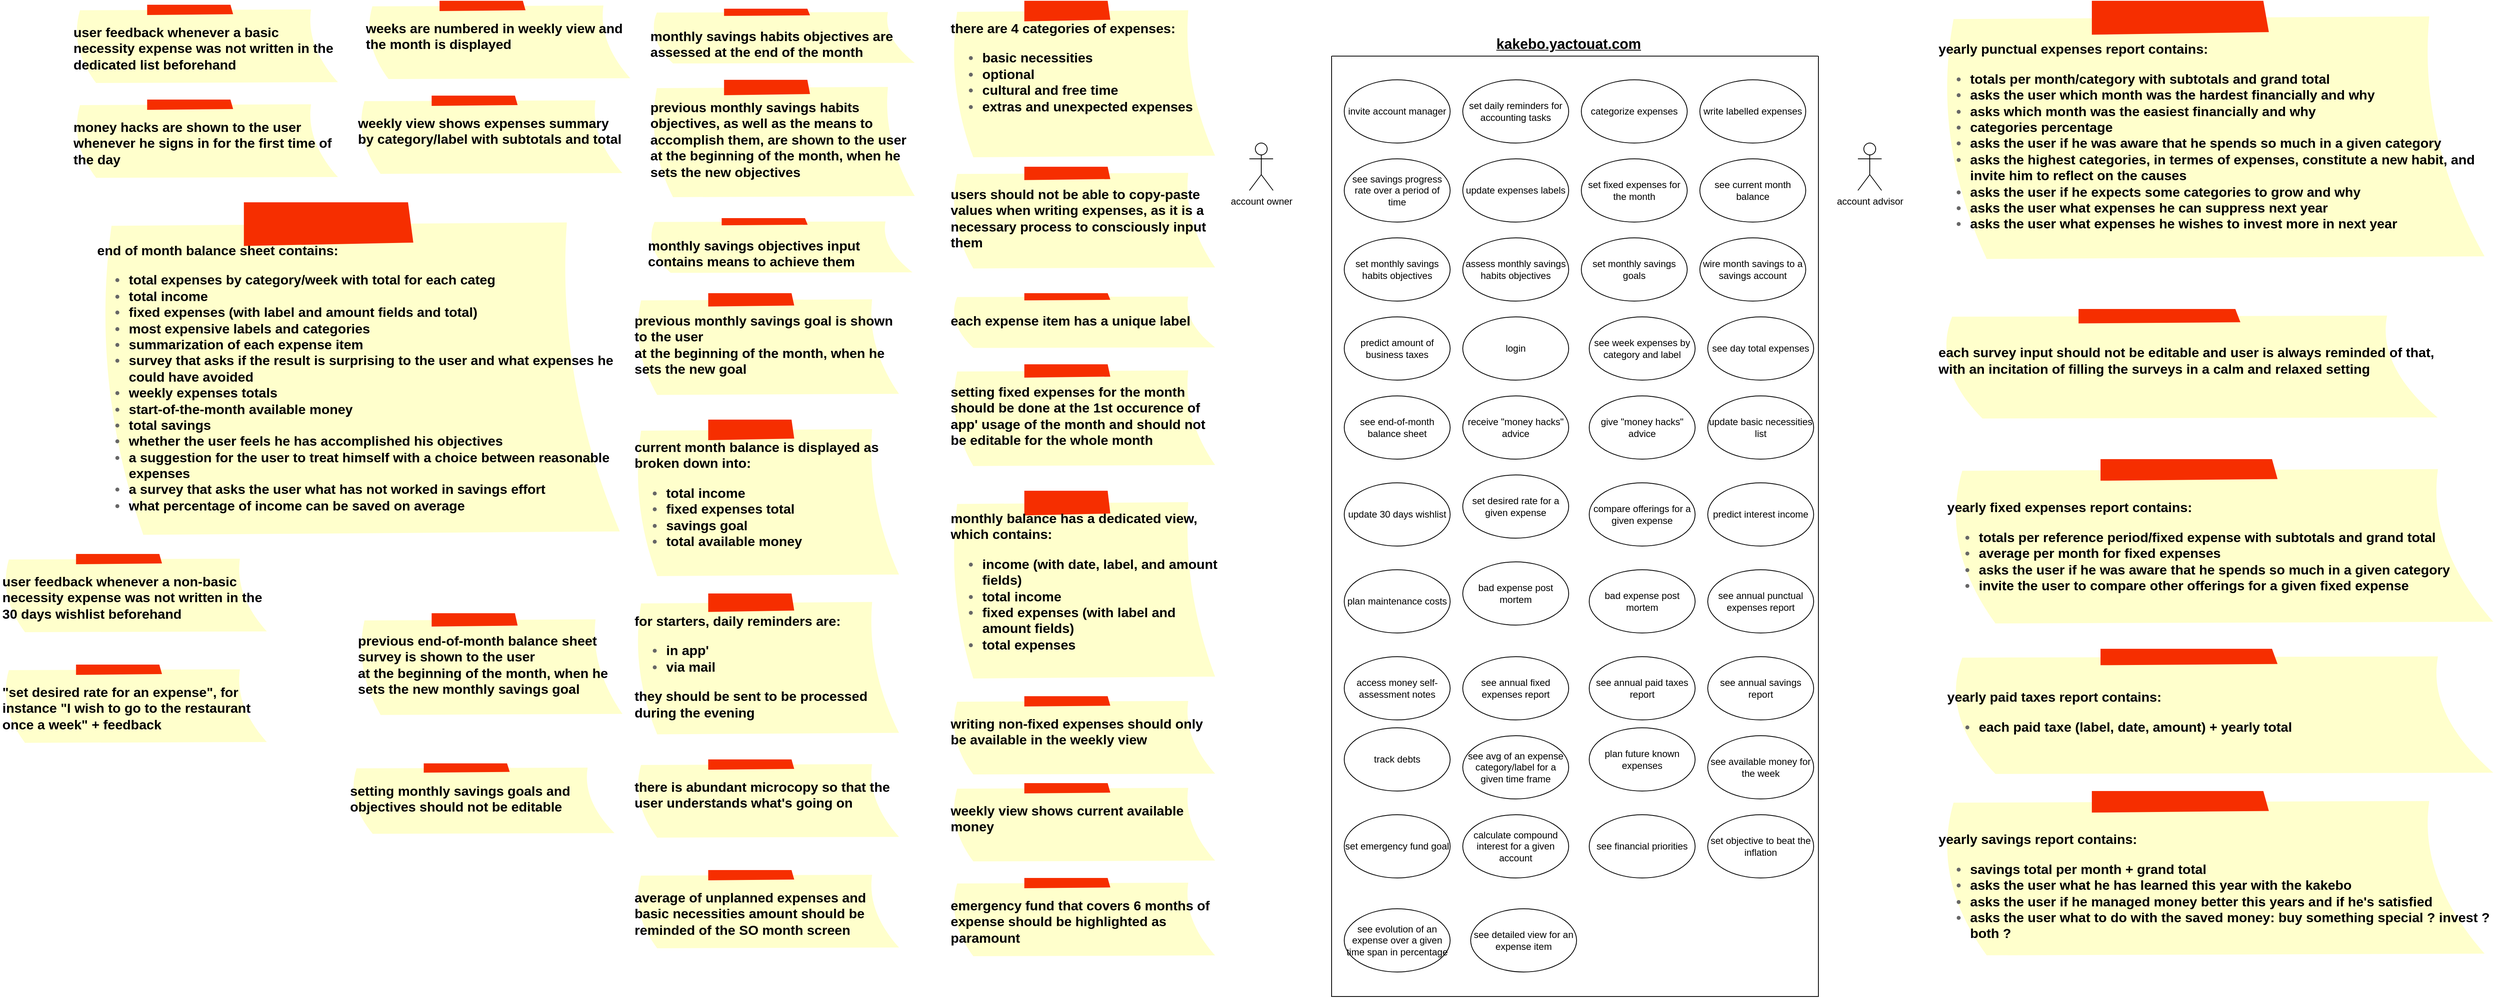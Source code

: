 <mxfile version="21.2.8" type="device">
  <diagram name="Page-1" id="NoCxAhey6gdjr6q5JVB9">
    <mxGraphModel dx="3163" dy="931" grid="1" gridSize="10" guides="1" tooltips="1" connect="1" arrows="1" fold="1" page="1" pageScale="1" pageWidth="827" pageHeight="1169" math="0" shadow="0">
      <root>
        <mxCell id="0" />
        <mxCell id="1" parent="0" />
        <mxCell id="viXMbbBj0Cj2xCmzuDsS-1" value="" style="swimlane;startSize=0;" parent="1" vertex="1">
          <mxGeometry x="114" y="90" width="616" height="1190" as="geometry" />
        </mxCell>
        <mxCell id="viXMbbBj0Cj2xCmzuDsS-11" value="invite account manager" style="ellipse;whiteSpace=wrap;html=1;" parent="viXMbbBj0Cj2xCmzuDsS-1" vertex="1">
          <mxGeometry x="16" y="30" width="134" height="80" as="geometry" />
        </mxCell>
        <mxCell id="viXMbbBj0Cj2xCmzuDsS-12" value="set daily reminders for accounting tasks" style="ellipse;whiteSpace=wrap;html=1;" parent="viXMbbBj0Cj2xCmzuDsS-1" vertex="1">
          <mxGeometry x="166" y="30" width="134" height="80" as="geometry" />
        </mxCell>
        <mxCell id="viXMbbBj0Cj2xCmzuDsS-13" value="categorize expenses" style="ellipse;whiteSpace=wrap;html=1;" parent="viXMbbBj0Cj2xCmzuDsS-1" vertex="1">
          <mxGeometry x="316" y="30" width="134" height="80" as="geometry" />
        </mxCell>
        <mxCell id="viXMbbBj0Cj2xCmzuDsS-15" value="write labelled expenses" style="ellipse;whiteSpace=wrap;html=1;" parent="viXMbbBj0Cj2xCmzuDsS-1" vertex="1">
          <mxGeometry x="466" y="30" width="134" height="80" as="geometry" />
        </mxCell>
        <mxCell id="viXMbbBj0Cj2xCmzuDsS-16" value="see savings progress rate over a period of time" style="ellipse;whiteSpace=wrap;html=1;" parent="viXMbbBj0Cj2xCmzuDsS-1" vertex="1">
          <mxGeometry x="16" y="130" width="134" height="80" as="geometry" />
        </mxCell>
        <mxCell id="viXMbbBj0Cj2xCmzuDsS-20" value="update expenses labels" style="ellipse;whiteSpace=wrap;html=1;" parent="viXMbbBj0Cj2xCmzuDsS-1" vertex="1">
          <mxGeometry x="166" y="130" width="134" height="80" as="geometry" />
        </mxCell>
        <mxCell id="viXMbbBj0Cj2xCmzuDsS-21" value="set fixed expenses for the month" style="ellipse;whiteSpace=wrap;html=1;" parent="viXMbbBj0Cj2xCmzuDsS-1" vertex="1">
          <mxGeometry x="316" y="130" width="134" height="80" as="geometry" />
        </mxCell>
        <mxCell id="viXMbbBj0Cj2xCmzuDsS-23" value="see current month balance" style="ellipse;whiteSpace=wrap;html=1;" parent="viXMbbBj0Cj2xCmzuDsS-1" vertex="1">
          <mxGeometry x="466" y="130" width="134" height="80" as="geometry" />
        </mxCell>
        <mxCell id="viXMbbBj0Cj2xCmzuDsS-25" value="set monthly savings habits objectives" style="ellipse;whiteSpace=wrap;html=1;" parent="viXMbbBj0Cj2xCmzuDsS-1" vertex="1">
          <mxGeometry x="16" y="230" width="134" height="80" as="geometry" />
        </mxCell>
        <mxCell id="viXMbbBj0Cj2xCmzuDsS-26" value="assess monthly savings &lt;br&gt;habits objectives" style="ellipse;whiteSpace=wrap;html=1;" parent="viXMbbBj0Cj2xCmzuDsS-1" vertex="1">
          <mxGeometry x="166" y="230" width="134" height="80" as="geometry" />
        </mxCell>
        <mxCell id="viXMbbBj0Cj2xCmzuDsS-30" value="set monthly savings goals" style="ellipse;whiteSpace=wrap;html=1;" parent="viXMbbBj0Cj2xCmzuDsS-1" vertex="1">
          <mxGeometry x="316" y="230" width="134" height="80" as="geometry" />
        </mxCell>
        <mxCell id="viXMbbBj0Cj2xCmzuDsS-33" value="wire month savings to a savings account" style="ellipse;whiteSpace=wrap;html=1;" parent="viXMbbBj0Cj2xCmzuDsS-1" vertex="1">
          <mxGeometry x="466" y="230" width="134" height="80" as="geometry" />
        </mxCell>
        <mxCell id="viXMbbBj0Cj2xCmzuDsS-34" value="predict amount of business taxes" style="ellipse;whiteSpace=wrap;html=1;" parent="viXMbbBj0Cj2xCmzuDsS-1" vertex="1">
          <mxGeometry x="16" y="330" width="134" height="80" as="geometry" />
        </mxCell>
        <mxCell id="viXMbbBj0Cj2xCmzuDsS-36" value="login" style="ellipse;whiteSpace=wrap;html=1;" parent="viXMbbBj0Cj2xCmzuDsS-1" vertex="1">
          <mxGeometry x="166" y="330" width="134" height="80" as="geometry" />
        </mxCell>
        <mxCell id="viXMbbBj0Cj2xCmzuDsS-37" value="see week expenses by category and label" style="ellipse;whiteSpace=wrap;html=1;" parent="viXMbbBj0Cj2xCmzuDsS-1" vertex="1">
          <mxGeometry x="326" y="330" width="134" height="80" as="geometry" />
        </mxCell>
        <mxCell id="viXMbbBj0Cj2xCmzuDsS-38" value="see day total expenses" style="ellipse;whiteSpace=wrap;html=1;" parent="viXMbbBj0Cj2xCmzuDsS-1" vertex="1">
          <mxGeometry x="476" y="330" width="134" height="80" as="geometry" />
        </mxCell>
        <mxCell id="viXMbbBj0Cj2xCmzuDsS-44" value="see end-of-month balance sheet" style="ellipse;whiteSpace=wrap;html=1;" parent="viXMbbBj0Cj2xCmzuDsS-1" vertex="1">
          <mxGeometry x="16" y="430" width="134" height="80" as="geometry" />
        </mxCell>
        <mxCell id="viXMbbBj0Cj2xCmzuDsS-48" value="receive &quot;money hacks&quot; advice" style="ellipse;whiteSpace=wrap;html=1;" parent="viXMbbBj0Cj2xCmzuDsS-1" vertex="1">
          <mxGeometry x="166" y="430" width="134" height="80" as="geometry" />
        </mxCell>
        <mxCell id="viXMbbBj0Cj2xCmzuDsS-49" value="give &quot;money hacks&quot; advice" style="ellipse;whiteSpace=wrap;html=1;" parent="viXMbbBj0Cj2xCmzuDsS-1" vertex="1">
          <mxGeometry x="326" y="430" width="134" height="80" as="geometry" />
        </mxCell>
        <mxCell id="viXMbbBj0Cj2xCmzuDsS-50" value="update basic necessities list" style="ellipse;whiteSpace=wrap;html=1;" parent="viXMbbBj0Cj2xCmzuDsS-1" vertex="1">
          <mxGeometry x="476" y="430" width="134" height="80" as="geometry" />
        </mxCell>
        <mxCell id="viXMbbBj0Cj2xCmzuDsS-53" value="update 30 days wishlist" style="ellipse;whiteSpace=wrap;html=1;" parent="viXMbbBj0Cj2xCmzuDsS-1" vertex="1">
          <mxGeometry x="16" y="540" width="134" height="80" as="geometry" />
        </mxCell>
        <mxCell id="viXMbbBj0Cj2xCmzuDsS-55" value="set desired rate for a given expense" style="ellipse;whiteSpace=wrap;html=1;" parent="viXMbbBj0Cj2xCmzuDsS-1" vertex="1">
          <mxGeometry x="166" y="530" width="134" height="80" as="geometry" />
        </mxCell>
        <mxCell id="viXMbbBj0Cj2xCmzuDsS-57" value="compare offerings for a given expense" style="ellipse;whiteSpace=wrap;html=1;" parent="viXMbbBj0Cj2xCmzuDsS-1" vertex="1">
          <mxGeometry x="326" y="540" width="134" height="80" as="geometry" />
        </mxCell>
        <mxCell id="viXMbbBj0Cj2xCmzuDsS-58" value="predict interest income" style="ellipse;whiteSpace=wrap;html=1;" parent="viXMbbBj0Cj2xCmzuDsS-1" vertex="1">
          <mxGeometry x="476" y="540" width="134" height="80" as="geometry" />
        </mxCell>
        <mxCell id="viXMbbBj0Cj2xCmzuDsS-59" value="plan maintenance costs" style="ellipse;whiteSpace=wrap;html=1;" parent="viXMbbBj0Cj2xCmzuDsS-1" vertex="1">
          <mxGeometry x="16" y="650" width="134" height="80" as="geometry" />
        </mxCell>
        <mxCell id="viXMbbBj0Cj2xCmzuDsS-60" value="bad expense post mortem" style="ellipse;whiteSpace=wrap;html=1;" parent="viXMbbBj0Cj2xCmzuDsS-1" vertex="1">
          <mxGeometry x="166" y="640" width="134" height="80" as="geometry" />
        </mxCell>
        <mxCell id="viXMbbBj0Cj2xCmzuDsS-61" value="bad expense post mortem" style="ellipse;whiteSpace=wrap;html=1;" parent="viXMbbBj0Cj2xCmzuDsS-1" vertex="1">
          <mxGeometry x="326" y="650" width="134" height="80" as="geometry" />
        </mxCell>
        <mxCell id="cqvKQBKsSfuc3WfX1_7b-1" value="see annual punctual &lt;br&gt;expenses report" style="ellipse;whiteSpace=wrap;html=1;" parent="viXMbbBj0Cj2xCmzuDsS-1" vertex="1">
          <mxGeometry x="476" y="650" width="134" height="80" as="geometry" />
        </mxCell>
        <mxCell id="cqvKQBKsSfuc3WfX1_7b-3" value="access money self-assessment notes" style="ellipse;whiteSpace=wrap;html=1;" parent="viXMbbBj0Cj2xCmzuDsS-1" vertex="1">
          <mxGeometry x="16" y="760" width="134" height="80" as="geometry" />
        </mxCell>
        <mxCell id="cqvKQBKsSfuc3WfX1_7b-5" value="see annual fixed expenses report" style="ellipse;whiteSpace=wrap;html=1;" parent="viXMbbBj0Cj2xCmzuDsS-1" vertex="1">
          <mxGeometry x="166" y="760" width="134" height="80" as="geometry" />
        </mxCell>
        <mxCell id="cqvKQBKsSfuc3WfX1_7b-7" value="see annual paid taxes report" style="ellipse;whiteSpace=wrap;html=1;" parent="viXMbbBj0Cj2xCmzuDsS-1" vertex="1">
          <mxGeometry x="326" y="760" width="134" height="80" as="geometry" />
        </mxCell>
        <mxCell id="cqvKQBKsSfuc3WfX1_7b-9" value="see annual savings report" style="ellipse;whiteSpace=wrap;html=1;" parent="viXMbbBj0Cj2xCmzuDsS-1" vertex="1">
          <mxGeometry x="476" y="760" width="134" height="80" as="geometry" />
        </mxCell>
        <mxCell id="cqvKQBKsSfuc3WfX1_7b-11" value="track debts" style="ellipse;whiteSpace=wrap;html=1;" parent="viXMbbBj0Cj2xCmzuDsS-1" vertex="1">
          <mxGeometry x="16" y="850" width="134" height="80" as="geometry" />
        </mxCell>
        <mxCell id="QWbqs0dP-nniWicZrUFR-1" value="see avg of an expense category/label for a given time frame" style="ellipse;whiteSpace=wrap;html=1;" parent="viXMbbBj0Cj2xCmzuDsS-1" vertex="1">
          <mxGeometry x="166" y="860" width="134" height="80" as="geometry" />
        </mxCell>
        <mxCell id="QWbqs0dP-nniWicZrUFR-2" value="plan future known expenses" style="ellipse;whiteSpace=wrap;html=1;" parent="viXMbbBj0Cj2xCmzuDsS-1" vertex="1">
          <mxGeometry x="326" y="850" width="134" height="80" as="geometry" />
        </mxCell>
        <mxCell id="coCUdXWiDwFQQTuaxmBG-1" value="see available money for the week" style="ellipse;whiteSpace=wrap;html=1;" parent="viXMbbBj0Cj2xCmzuDsS-1" vertex="1">
          <mxGeometry x="476" y="860" width="134" height="80" as="geometry" />
        </mxCell>
        <mxCell id="uxNnKJ0_HsT0NQXPC0Wo-2" value="set emergency fund goal" style="ellipse;whiteSpace=wrap;html=1;" parent="viXMbbBj0Cj2xCmzuDsS-1" vertex="1">
          <mxGeometry x="16" y="960" width="134" height="80" as="geometry" />
        </mxCell>
        <mxCell id="Zw6b2eBSrAPllGsQIf47-1" value="calculate compound interest for a given account" style="ellipse;whiteSpace=wrap;html=1;" parent="viXMbbBj0Cj2xCmzuDsS-1" vertex="1">
          <mxGeometry x="166" y="960" width="134" height="80" as="geometry" />
        </mxCell>
        <mxCell id="l6Cwxsk6EpYvJsa31xpW-1" value="see financial priorities" style="ellipse;whiteSpace=wrap;html=1;" parent="viXMbbBj0Cj2xCmzuDsS-1" vertex="1">
          <mxGeometry x="326" y="960" width="134" height="80" as="geometry" />
        </mxCell>
        <mxCell id="-Ye7WMQZW_RI2s33AELE-1" value="set objective to beat the inflation" style="ellipse;whiteSpace=wrap;html=1;" parent="viXMbbBj0Cj2xCmzuDsS-1" vertex="1">
          <mxGeometry x="476" y="960" width="134" height="80" as="geometry" />
        </mxCell>
        <mxCell id="rrKrHgLIHBjaJKzVDxuL-1" value="see evolution of an expense over a given time span in percentage" style="ellipse;whiteSpace=wrap;html=1;" parent="viXMbbBj0Cj2xCmzuDsS-1" vertex="1">
          <mxGeometry x="16" y="1079" width="134" height="80" as="geometry" />
        </mxCell>
        <mxCell id="ei0ZJlZTWva5E2NLSVdp-43" value="see detailed view for an expense item" style="ellipse;whiteSpace=wrap;html=1;" parent="viXMbbBj0Cj2xCmzuDsS-1" vertex="1">
          <mxGeometry x="176" y="1079" width="134" height="80" as="geometry" />
        </mxCell>
        <mxCell id="viXMbbBj0Cj2xCmzuDsS-3" value="&lt;b style=&quot;&quot;&gt;&lt;font style=&quot;font-size: 18px;&quot;&gt;&lt;u&gt;kakebo.yactouat.com&lt;/u&gt;&lt;/font&gt;&lt;/b&gt;" style="text;html=1;strokeColor=none;fillColor=none;align=center;verticalAlign=middle;whiteSpace=wrap;rounded=0;" parent="1" vertex="1">
          <mxGeometry x="304" y="60" width="220" height="30" as="geometry" />
        </mxCell>
        <mxCell id="viXMbbBj0Cj2xCmzuDsS-5" value="account owner" style="shape=umlActor;verticalLabelPosition=bottom;verticalAlign=top;html=1;outlineConnect=0;" parent="1" vertex="1">
          <mxGeometry x="10" y="200" width="30" height="60" as="geometry" />
        </mxCell>
        <mxCell id="viXMbbBj0Cj2xCmzuDsS-6" value="account advisor" style="shape=umlActor;verticalLabelPosition=bottom;verticalAlign=top;html=1;outlineConnect=0;" parent="1" vertex="1">
          <mxGeometry x="780" y="200" width="30" height="60" as="geometry" />
        </mxCell>
        <mxCell id="viXMbbBj0Cj2xCmzuDsS-14" value="&lt;div style=&quot;&quot;&gt;&lt;span style=&quot;background-color: initial;&quot;&gt;&lt;b&gt;&lt;font color=&quot;#000000&quot;&gt;there are 4 categories of expenses:&lt;/font&gt;&lt;/b&gt;&lt;/span&gt;&lt;/div&gt;&lt;div style=&quot;&quot;&gt;&lt;ul&gt;&lt;li&gt;&lt;span style=&quot;background-color: initial;&quot;&gt;&lt;b&gt;&lt;font color=&quot;#000000&quot;&gt;basic necessities&lt;/font&gt;&lt;/b&gt;&lt;/span&gt;&lt;/li&gt;&lt;li&gt;&lt;span style=&quot;background-color: initial;&quot;&gt;&lt;b&gt;&lt;font color=&quot;#000000&quot;&gt;optional&lt;/font&gt;&lt;/b&gt;&lt;/span&gt;&lt;/li&gt;&lt;li&gt;&lt;span style=&quot;background-color: initial;&quot;&gt;&lt;b&gt;&lt;font color=&quot;#000000&quot;&gt;cultural and free time&lt;/font&gt;&lt;/b&gt;&lt;/span&gt;&lt;/li&gt;&lt;li&gt;&lt;span style=&quot;background-color: initial;&quot;&gt;&lt;b&gt;&lt;font color=&quot;#000000&quot;&gt;extras and unexpected expenses&lt;/font&gt;&lt;/b&gt;&lt;/span&gt;&lt;/li&gt;&lt;/ul&gt;&lt;/div&gt;" style="strokeWidth=1;shadow=0;dashed=0;align=left;html=1;shape=mxgraph.mockup.text.stickyNote2;fontColor=#666666;mainText=;fontSize=17;whiteSpace=wrap;fillColor=#ffffcc;strokeColor=#F62E00;verticalAlign=top;spacingTop=19;" parent="1" vertex="1">
          <mxGeometry x="-370" y="20" width="340" height="200" as="geometry" />
        </mxCell>
        <mxCell id="viXMbbBj0Cj2xCmzuDsS-18" value="&lt;div style=&quot;&quot;&gt;&lt;font color=&quot;#000000&quot;&gt;&lt;b&gt;users should not be able to copy-paste values when writing expenses, as it is a necessary process to consciously input them&lt;/b&gt;&lt;/font&gt;&lt;/div&gt;" style="strokeWidth=1;shadow=0;dashed=0;align=left;html=1;shape=mxgraph.mockup.text.stickyNote2;fontColor=#666666;mainText=;fontSize=17;whiteSpace=wrap;fillColor=#ffffcc;strokeColor=#F62E00;verticalAlign=top;spacingTop=19;" parent="1" vertex="1">
          <mxGeometry x="-370" y="230" width="340" height="130" as="geometry" />
        </mxCell>
        <mxCell id="viXMbbBj0Cj2xCmzuDsS-19" value="&lt;div style=&quot;&quot;&gt;&lt;font color=&quot;#000000&quot;&gt;&lt;b&gt;each expense item has a unique label&lt;/b&gt;&lt;/font&gt;&lt;/div&gt;" style="strokeWidth=1;shadow=0;dashed=0;align=left;html=1;shape=mxgraph.mockup.text.stickyNote2;fontColor=#666666;mainText=;fontSize=17;whiteSpace=wrap;fillColor=#ffffcc;strokeColor=#F62E00;verticalAlign=top;spacingTop=19;" parent="1" vertex="1">
          <mxGeometry x="-370" y="390" width="340" height="70" as="geometry" />
        </mxCell>
        <mxCell id="viXMbbBj0Cj2xCmzuDsS-22" value="&lt;div style=&quot;&quot;&gt;&lt;font color=&quot;#000000&quot;&gt;&lt;b&gt;setting fixed expenses for the month should be done at the 1st occurence of app&#39; usage of the month and should not be editable for the whole month&lt;/b&gt;&lt;/font&gt;&lt;/div&gt;" style="strokeWidth=1;shadow=0;dashed=0;align=left;html=1;shape=mxgraph.mockup.text.stickyNote2;fontColor=#666666;mainText=;fontSize=17;whiteSpace=wrap;fillColor=#ffffcc;strokeColor=#F62E00;verticalAlign=top;spacingTop=19;" parent="1" vertex="1">
          <mxGeometry x="-370" y="480" width="340" height="130" as="geometry" />
        </mxCell>
        <mxCell id="viXMbbBj0Cj2xCmzuDsS-24" value="&lt;div style=&quot;&quot;&gt;&lt;font color=&quot;#000000&quot;&gt;&lt;b&gt;monthly balance has a dedicated view, which contains:&lt;/b&gt;&lt;/font&gt;&lt;/div&gt;&lt;div style=&quot;&quot;&gt;&lt;ul&gt;&lt;li&gt;&lt;font color=&quot;#000000&quot;&gt;&lt;b&gt;income (with date, label, and amount fields)&lt;/b&gt;&lt;/font&gt;&lt;/li&gt;&lt;li&gt;&lt;font color=&quot;#000000&quot;&gt;&lt;b&gt;total income&lt;/b&gt;&lt;/font&gt;&lt;/li&gt;&lt;li&gt;&lt;font color=&quot;#000000&quot;&gt;&lt;b&gt;fixed expenses (with label and amount fields)&lt;/b&gt;&lt;/font&gt;&lt;/li&gt;&lt;li&gt;&lt;font color=&quot;#000000&quot;&gt;&lt;b&gt;total expenses&lt;/b&gt;&lt;/font&gt;&lt;/li&gt;&lt;/ul&gt;&lt;/div&gt;" style="strokeWidth=1;shadow=0;dashed=0;align=left;html=1;shape=mxgraph.mockup.text.stickyNote2;fontColor=#666666;mainText=;fontSize=17;whiteSpace=wrap;fillColor=#ffffcc;strokeColor=#F62E00;verticalAlign=top;spacingTop=19;" parent="1" vertex="1">
          <mxGeometry x="-370" y="640" width="340" height="240" as="geometry" />
        </mxCell>
        <mxCell id="viXMbbBj0Cj2xCmzuDsS-27" value="&lt;div style=&quot;&quot;&gt;&lt;font color=&quot;#000000&quot;&gt;&lt;b&gt;monthly savings habits objectives are assessed at the end of the month&lt;/b&gt;&lt;/font&gt;&lt;/div&gt;" style="strokeWidth=1;shadow=0;dashed=0;align=left;html=1;shape=mxgraph.mockup.text.stickyNote2;fontColor=#666666;mainText=;fontSize=17;whiteSpace=wrap;fillColor=#ffffcc;strokeColor=#F62E00;verticalAlign=top;spacingTop=19;" parent="1" vertex="1">
          <mxGeometry x="-750" y="30" width="340" height="70" as="geometry" />
        </mxCell>
        <mxCell id="viXMbbBj0Cj2xCmzuDsS-28" value="&lt;div style=&quot;&quot;&gt;&lt;font color=&quot;#000000&quot;&gt;&lt;b&gt;previous monthly savings habits objectives, as well as the means to accomplish them, are shown to the user at the beginning of the month, when he sets the new objectives&lt;/b&gt;&lt;/font&gt;&lt;/div&gt;" style="strokeWidth=1;shadow=0;dashed=0;align=left;html=1;shape=mxgraph.mockup.text.stickyNote2;fontColor=#666666;mainText=;fontSize=17;whiteSpace=wrap;fillColor=#ffffcc;strokeColor=#F62E00;verticalAlign=top;spacingTop=19;" parent="1" vertex="1">
          <mxGeometry x="-750" y="120" width="340" height="150" as="geometry" />
        </mxCell>
        <mxCell id="viXMbbBj0Cj2xCmzuDsS-29" value="&lt;div style=&quot;&quot;&gt;&lt;font color=&quot;#000000&quot;&gt;&lt;b&gt;monthly savings objectives input contains means to achieve them&lt;/b&gt;&lt;/font&gt;&lt;/div&gt;" style="strokeWidth=1;shadow=0;dashed=0;align=left;html=1;shape=mxgraph.mockup.text.stickyNote2;fontColor=#666666;mainText=;fontSize=17;whiteSpace=wrap;fillColor=#ffffcc;strokeColor=#F62E00;verticalAlign=top;spacingTop=19;" parent="1" vertex="1">
          <mxGeometry x="-753" y="295" width="340" height="70" as="geometry" />
        </mxCell>
        <mxCell id="viXMbbBj0Cj2xCmzuDsS-31" value="&lt;div style=&quot;&quot;&gt;&lt;font color=&quot;#000000&quot;&gt;&lt;b&gt;previous monthly savings goal is shown to the user&amp;nbsp;&lt;/b&gt;&lt;/font&gt;&lt;/div&gt;&lt;b style=&quot;border-color: var(--border-color); color: rgb(0, 0, 0);&quot;&gt;at the beginning of the month, when he sets the new goal&lt;/b&gt;" style="strokeWidth=1;shadow=0;dashed=0;align=left;html=1;shape=mxgraph.mockup.text.stickyNote2;fontColor=#666666;mainText=;fontSize=17;whiteSpace=wrap;fillColor=#ffffcc;strokeColor=#F62E00;verticalAlign=top;spacingTop=19;" parent="1" vertex="1">
          <mxGeometry x="-770" y="390" width="340" height="130" as="geometry" />
        </mxCell>
        <mxCell id="viXMbbBj0Cj2xCmzuDsS-32" value="&lt;div style=&quot;&quot;&gt;&lt;span style=&quot;background-color: initial;&quot;&gt;&lt;b&gt;&lt;font color=&quot;#000000&quot;&gt;current month balance is displayed as broken down into:&lt;/font&gt;&lt;/b&gt;&lt;/span&gt;&lt;/div&gt;&lt;div style=&quot;&quot;&gt;&lt;ul&gt;&lt;li&gt;&lt;span style=&quot;background-color: initial;&quot;&gt;&lt;b&gt;&lt;font color=&quot;#000000&quot;&gt;total income&lt;/font&gt;&lt;/b&gt;&lt;/span&gt;&lt;/li&gt;&lt;li&gt;&lt;span style=&quot;background-color: initial;&quot;&gt;&lt;b&gt;&lt;font color=&quot;#000000&quot;&gt;fixed expenses total&lt;/font&gt;&lt;/b&gt;&lt;/span&gt;&lt;/li&gt;&lt;li&gt;&lt;font color=&quot;#000000&quot;&gt;&lt;b&gt;savings goal&lt;/b&gt;&lt;/font&gt;&lt;/li&gt;&lt;li&gt;&lt;font color=&quot;#000000&quot;&gt;&lt;b&gt;total available money&lt;/b&gt;&lt;/font&gt;&lt;/li&gt;&lt;/ul&gt;&lt;/div&gt;" style="strokeWidth=1;shadow=0;dashed=0;align=left;html=1;shape=mxgraph.mockup.text.stickyNote2;fontColor=#666666;mainText=;fontSize=17;whiteSpace=wrap;fillColor=#ffffcc;strokeColor=#F62E00;verticalAlign=top;spacingTop=19;" parent="1" vertex="1">
          <mxGeometry x="-770" y="550" width="340" height="200" as="geometry" />
        </mxCell>
        <mxCell id="viXMbbBj0Cj2xCmzuDsS-35" value="&lt;div style=&quot;&quot;&gt;&lt;span style=&quot;background-color: initial;&quot;&gt;&lt;b&gt;&lt;font color=&quot;#000000&quot;&gt;for starters, daily reminders are:&lt;/font&gt;&lt;/b&gt;&lt;/span&gt;&lt;/div&gt;&lt;div style=&quot;&quot;&gt;&lt;ul&gt;&lt;li&gt;&lt;font color=&quot;#000000&quot;&gt;&lt;b&gt;in app&#39;&lt;/b&gt;&lt;/font&gt;&lt;/li&gt;&lt;li&gt;&lt;font color=&quot;#000000&quot;&gt;&lt;b&gt;via mail&lt;/b&gt;&lt;/font&gt;&lt;/li&gt;&lt;/ul&gt;&lt;div&gt;&lt;font color=&quot;#000000&quot;&gt;&lt;b&gt;they should be sent to be processed during the evening&lt;/b&gt;&lt;/font&gt;&lt;/div&gt;&lt;/div&gt;" style="strokeWidth=1;shadow=0;dashed=0;align=left;html=1;shape=mxgraph.mockup.text.stickyNote2;fontColor=#666666;mainText=;fontSize=17;whiteSpace=wrap;fillColor=#ffffcc;strokeColor=#F62E00;verticalAlign=top;spacingTop=19;" parent="1" vertex="1">
          <mxGeometry x="-770" y="770" width="340" height="180" as="geometry" />
        </mxCell>
        <mxCell id="viXMbbBj0Cj2xCmzuDsS-39" value="&lt;div style=&quot;&quot;&gt;&lt;font color=&quot;#000000&quot;&gt;&lt;b&gt;writing non-fixed expenses should only be available in the weekly view&lt;/b&gt;&lt;/font&gt;&lt;/div&gt;" style="strokeWidth=1;shadow=0;dashed=0;align=left;html=1;shape=mxgraph.mockup.text.stickyNote2;fontColor=#666666;mainText=;fontSize=17;whiteSpace=wrap;fillColor=#ffffcc;strokeColor=#F62E00;verticalAlign=top;spacingTop=19;" parent="1" vertex="1">
          <mxGeometry x="-370" y="900" width="340" height="100" as="geometry" />
        </mxCell>
        <mxCell id="viXMbbBj0Cj2xCmzuDsS-40" value="&lt;div style=&quot;&quot;&gt;&lt;font color=&quot;#000000&quot;&gt;&lt;b&gt;there is abundant microcopy so that the user understands what&#39;s going on&lt;/b&gt;&lt;/font&gt;&lt;/div&gt;" style="strokeWidth=1;shadow=0;dashed=0;align=left;html=1;shape=mxgraph.mockup.text.stickyNote2;fontColor=#666666;mainText=;fontSize=17;whiteSpace=wrap;fillColor=#ffffcc;strokeColor=#F62E00;verticalAlign=top;spacingTop=19;" parent="1" vertex="1">
          <mxGeometry x="-770" y="980" width="340" height="100" as="geometry" />
        </mxCell>
        <mxCell id="viXMbbBj0Cj2xCmzuDsS-41" value="&lt;div style=&quot;&quot;&gt;&lt;font color=&quot;#000000&quot;&gt;&lt;b&gt;weekly view shows current available money&lt;/b&gt;&lt;/font&gt;&lt;/div&gt;" style="strokeWidth=1;shadow=0;dashed=0;align=left;html=1;shape=mxgraph.mockup.text.stickyNote2;fontColor=#666666;mainText=;fontSize=17;whiteSpace=wrap;fillColor=#ffffcc;strokeColor=#F62E00;verticalAlign=top;spacingTop=19;" parent="1" vertex="1">
          <mxGeometry x="-370" y="1010" width="340" height="100" as="geometry" />
        </mxCell>
        <mxCell id="viXMbbBj0Cj2xCmzuDsS-42" value="&lt;div style=&quot;&quot;&gt;&lt;font color=&quot;#000000&quot;&gt;&lt;b&gt;weeks are numbered in weekly view and the month is displayed&lt;/b&gt;&lt;/font&gt;&lt;/div&gt;" style="strokeWidth=1;shadow=0;dashed=0;align=left;html=1;shape=mxgraph.mockup.text.stickyNote2;fontColor=#666666;mainText=;fontSize=17;whiteSpace=wrap;fillColor=#ffffcc;strokeColor=#F62E00;verticalAlign=top;spacingTop=19;" parent="1" vertex="1">
          <mxGeometry x="-1110" y="20" width="340" height="100" as="geometry" />
        </mxCell>
        <mxCell id="viXMbbBj0Cj2xCmzuDsS-43" value="&lt;div style=&quot;&quot;&gt;&lt;font color=&quot;#000000&quot;&gt;&lt;b&gt;weekly view shows expenses summary by category/label with subtotals and total&lt;/b&gt;&lt;/font&gt;&lt;/div&gt;" style="strokeWidth=1;shadow=0;dashed=0;align=left;html=1;shape=mxgraph.mockup.text.stickyNote2;fontColor=#666666;mainText=;fontSize=17;whiteSpace=wrap;fillColor=#ffffcc;strokeColor=#F62E00;verticalAlign=top;spacingTop=19;" parent="1" vertex="1">
          <mxGeometry x="-1120" y="140" width="340" height="100" as="geometry" />
        </mxCell>
        <mxCell id="viXMbbBj0Cj2xCmzuDsS-45" value="&lt;div style=&quot;&quot;&gt;&lt;font color=&quot;#000000&quot;&gt;&lt;b&gt;end of month balance sheet contains:&lt;/b&gt;&lt;/font&gt;&lt;/div&gt;&lt;div style=&quot;&quot;&gt;&lt;ul&gt;&lt;li&gt;&lt;font color=&quot;#000000&quot;&gt;&lt;b&gt;total expenses by category/week with total for each categ&lt;/b&gt;&lt;/font&gt;&lt;/li&gt;&lt;li&gt;&lt;font color=&quot;#000000&quot;&gt;&lt;b&gt;total income&lt;/b&gt;&lt;/font&gt;&lt;/li&gt;&lt;li&gt;&lt;font color=&quot;#000000&quot;&gt;&lt;b&gt;fixed expenses (with label and amount fields and total)&lt;/b&gt;&lt;/font&gt;&lt;/li&gt;&lt;li&gt;&lt;font color=&quot;#000000&quot;&gt;&lt;b&gt;most expensive labels and categories&lt;/b&gt;&lt;/font&gt;&lt;/li&gt;&lt;li&gt;&lt;font color=&quot;#000000&quot;&gt;&lt;b&gt;summarization of each expense item&lt;/b&gt;&lt;/font&gt;&lt;/li&gt;&lt;li&gt;&lt;font color=&quot;#000000&quot;&gt;&lt;b&gt;survey that asks if the result is surprising to the user and what expenses he could have avoided&lt;/b&gt;&lt;/font&gt;&lt;/li&gt;&lt;li&gt;&lt;font color=&quot;#000000&quot;&gt;&lt;b&gt;weekly expenses totals&lt;/b&gt;&lt;/font&gt;&lt;/li&gt;&lt;li&gt;&lt;font color=&quot;#000000&quot;&gt;&lt;b&gt;start-of-the-month available money&lt;/b&gt;&lt;/font&gt;&lt;/li&gt;&lt;li&gt;&lt;font color=&quot;#000000&quot;&gt;&lt;b&gt;total savings&lt;/b&gt;&lt;/font&gt;&lt;/li&gt;&lt;li&gt;&lt;font color=&quot;#000000&quot;&gt;&lt;b&gt;whether the user feels he has accomplished his objectives&lt;/b&gt;&lt;/font&gt;&lt;/li&gt;&lt;li&gt;&lt;font color=&quot;#000000&quot;&gt;&lt;b&gt;a suggestion for the user to treat himself with a choice between reasonable expenses&lt;/b&gt;&lt;/font&gt;&lt;/li&gt;&lt;li&gt;&lt;font color=&quot;#000000&quot;&gt;&lt;b&gt;a survey that asks the user what has not worked in savings effort&lt;/b&gt;&lt;/font&gt;&lt;/li&gt;&lt;li&gt;&lt;font color=&quot;#000000&quot;&gt;&lt;b&gt;what percentage of income can be saved on average&lt;/b&gt;&lt;/font&gt;&lt;/li&gt;&lt;/ul&gt;&lt;/div&gt;" style="strokeWidth=1;shadow=0;dashed=0;align=left;html=1;shape=mxgraph.mockup.text.stickyNote2;fontColor=#666666;mainText=;fontSize=17;whiteSpace=wrap;fillColor=#ffffcc;strokeColor=#F62E00;verticalAlign=top;spacingTop=45;" parent="1" vertex="1">
          <mxGeometry x="-1450" y="275" width="670" height="425" as="geometry" />
        </mxCell>
        <mxCell id="viXMbbBj0Cj2xCmzuDsS-46" value="&lt;div style=&quot;&quot;&gt;&lt;font color=&quot;#000000&quot;&gt;&lt;b&gt;previous end-of-month balance sheet survey is shown to the user&amp;nbsp;&lt;/b&gt;&lt;/font&gt;&lt;/div&gt;&lt;b style=&quot;border-color: var(--border-color); color: rgb(0, 0, 0);&quot;&gt;at the beginning of the month, when he sets the new monthly savings goal&lt;/b&gt;" style="strokeWidth=1;shadow=0;dashed=0;align=left;html=1;shape=mxgraph.mockup.text.stickyNote2;fontColor=#666666;mainText=;fontSize=17;whiteSpace=wrap;fillColor=#ffffcc;strokeColor=#F62E00;verticalAlign=top;spacingTop=19;" parent="1" vertex="1">
          <mxGeometry x="-1120" y="795" width="340" height="130" as="geometry" />
        </mxCell>
        <mxCell id="viXMbbBj0Cj2xCmzuDsS-47" value="&lt;div style=&quot;&quot;&gt;&lt;font color=&quot;#000000&quot;&gt;&lt;b&gt;setting monthly savings goals and objectives should not be editable&lt;/b&gt;&lt;/font&gt;&lt;/div&gt;" style="strokeWidth=1;shadow=0;dashed=0;align=left;html=1;shape=mxgraph.mockup.text.stickyNote2;fontColor=#666666;mainText=;fontSize=17;whiteSpace=wrap;fillColor=#ffffcc;strokeColor=#F62E00;verticalAlign=top;spacingTop=19;" parent="1" vertex="1">
          <mxGeometry x="-1130" y="985" width="340" height="90" as="geometry" />
        </mxCell>
        <mxCell id="viXMbbBj0Cj2xCmzuDsS-51" value="&lt;div style=&quot;&quot;&gt;&lt;font color=&quot;#000000&quot;&gt;&lt;b&gt;user feedback whenever a basic necessity expense was not written in the dedicated list beforehand&lt;/b&gt;&lt;/font&gt;&lt;/div&gt;" style="strokeWidth=1;shadow=0;dashed=0;align=left;html=1;shape=mxgraph.mockup.text.stickyNote2;fontColor=#666666;mainText=;fontSize=17;whiteSpace=wrap;fillColor=#ffffcc;strokeColor=#F62E00;verticalAlign=top;spacingTop=19;" parent="1" vertex="1">
          <mxGeometry x="-1480" y="25" width="340" height="100" as="geometry" />
        </mxCell>
        <mxCell id="viXMbbBj0Cj2xCmzuDsS-52" value="&lt;div style=&quot;&quot;&gt;&lt;font color=&quot;#000000&quot;&gt;&lt;b&gt;money hacks are shown to the user whenever he signs in for the first time of the day&lt;/b&gt;&lt;/font&gt;&lt;/div&gt;" style="strokeWidth=1;shadow=0;dashed=0;align=left;html=1;shape=mxgraph.mockup.text.stickyNote2;fontColor=#666666;mainText=;fontSize=17;whiteSpace=wrap;fillColor=#ffffcc;strokeColor=#F62E00;verticalAlign=top;spacingTop=19;" parent="1" vertex="1">
          <mxGeometry x="-1480" y="145" width="340" height="100" as="geometry" />
        </mxCell>
        <mxCell id="viXMbbBj0Cj2xCmzuDsS-54" value="&lt;div style=&quot;&quot;&gt;&lt;font color=&quot;#000000&quot;&gt;&lt;b&gt;user feedback whenever a non-basic necessity expense was not written in the 30 days wishlist beforehand&lt;/b&gt;&lt;/font&gt;&lt;/div&gt;" style="strokeWidth=1;shadow=0;dashed=0;align=left;html=1;shape=mxgraph.mockup.text.stickyNote2;fontColor=#666666;mainText=;fontSize=17;whiteSpace=wrap;fillColor=#ffffcc;strokeColor=#F62E00;verticalAlign=top;spacingTop=19;" parent="1" vertex="1">
          <mxGeometry x="-1570" y="720" width="340" height="100" as="geometry" />
        </mxCell>
        <mxCell id="viXMbbBj0Cj2xCmzuDsS-56" value="&lt;div style=&quot;&quot;&gt;&lt;font color=&quot;#000000&quot;&gt;&lt;b&gt;&quot;set desired rate for an expense&quot;, for instance &quot;I wish to go to the restaurant once a week&quot; + feedback&lt;/b&gt;&lt;/font&gt;&lt;/div&gt;" style="strokeWidth=1;shadow=0;dashed=0;align=left;html=1;shape=mxgraph.mockup.text.stickyNote2;fontColor=#666666;mainText=;fontSize=17;whiteSpace=wrap;fillColor=#ffffcc;strokeColor=#F62E00;verticalAlign=top;spacingTop=19;" parent="1" vertex="1">
          <mxGeometry x="-1570" y="860" width="340" height="100" as="geometry" />
        </mxCell>
        <mxCell id="cqvKQBKsSfuc3WfX1_7b-2" value="&lt;div style=&quot;&quot;&gt;&lt;span style=&quot;background-color: initial;&quot;&gt;&lt;b&gt;&lt;font color=&quot;#000000&quot;&gt;&lt;br&gt;&lt;/font&gt;&lt;/b&gt;&lt;/span&gt;&lt;/div&gt;&lt;div style=&quot;&quot;&gt;&lt;span style=&quot;background-color: initial;&quot;&gt;&lt;b&gt;&lt;font color=&quot;#000000&quot;&gt;yearly punctual expenses report contains:&lt;/font&gt;&lt;/b&gt;&lt;/span&gt;&lt;/div&gt;&lt;div style=&quot;&quot;&gt;&lt;ul&gt;&lt;li&gt;&lt;font color=&quot;#000000&quot;&gt;&lt;b&gt;totals per month/category with subtotals and grand total&lt;/b&gt;&lt;/font&gt;&lt;/li&gt;&lt;li&gt;&lt;font color=&quot;#000000&quot;&gt;&lt;b&gt;asks the user which month was the hardest financially and why&lt;/b&gt;&lt;/font&gt;&lt;/li&gt;&lt;li&gt;&lt;font color=&quot;#000000&quot;&gt;&lt;b&gt;asks which month was the easiest financially and why&lt;/b&gt;&lt;/font&gt;&lt;/li&gt;&lt;li&gt;&lt;font color=&quot;#000000&quot;&gt;&lt;b&gt;categories percentage&lt;/b&gt;&lt;/font&gt;&lt;/li&gt;&lt;li&gt;&lt;font color=&quot;#000000&quot;&gt;&lt;b&gt;asks the user if he was aware that he spends so much in a given category&lt;/b&gt;&lt;/font&gt;&lt;/li&gt;&lt;li&gt;&lt;font color=&quot;#000000&quot;&gt;&lt;b&gt;asks the highest categories, in termes of expenses, constitute a new habit, and invite him to reflect on the causes&lt;/b&gt;&lt;/font&gt;&lt;/li&gt;&lt;li&gt;&lt;font color=&quot;#000000&quot;&gt;&lt;b&gt;asks the user if he expects some categories to grow and why&lt;/b&gt;&lt;/font&gt;&lt;/li&gt;&lt;li&gt;&lt;font color=&quot;#000000&quot;&gt;&lt;b&gt;asks the user what expenses he can suppress next year&lt;/b&gt;&lt;/font&gt;&lt;/li&gt;&lt;li&gt;&lt;font color=&quot;#000000&quot;&gt;&lt;b&gt;asks the user what expenses he wishes to invest more in next year&lt;/b&gt;&lt;/font&gt;&lt;/li&gt;&lt;/ul&gt;&lt;/div&gt;" style="strokeWidth=1;shadow=0;dashed=0;align=left;html=1;shape=mxgraph.mockup.text.stickyNote2;fontColor=#666666;mainText=;fontSize=17;whiteSpace=wrap;fillColor=#ffffcc;strokeColor=#F62E00;verticalAlign=top;spacingTop=25;" parent="1" vertex="1">
          <mxGeometry x="880" y="20" width="700" height="330" as="geometry" />
        </mxCell>
        <mxCell id="cqvKQBKsSfuc3WfX1_7b-4" value="&lt;div style=&quot;&quot;&gt;&lt;font color=&quot;#000000&quot;&gt;&lt;b&gt;&lt;br&gt;&lt;/b&gt;&lt;/font&gt;&lt;/div&gt;&lt;div style=&quot;&quot;&gt;&lt;font color=&quot;#000000&quot;&gt;&lt;b&gt;each survey input should not be editable and user is always reminded of that, with an incitation of filling the surveys in a calm and relaxed setting&lt;/b&gt;&lt;/font&gt;&lt;/div&gt;" style="strokeWidth=1;shadow=0;dashed=0;align=left;html=1;shape=mxgraph.mockup.text.stickyNote2;fontColor=#666666;mainText=;fontSize=17;whiteSpace=wrap;fillColor=#ffffcc;strokeColor=#F62E00;verticalAlign=top;spacingTop=19;" parent="1" vertex="1">
          <mxGeometry x="880" y="410" width="640" height="140" as="geometry" />
        </mxCell>
        <mxCell id="cqvKQBKsSfuc3WfX1_7b-6" value="&lt;div style=&quot;&quot;&gt;&lt;span style=&quot;background-color: initial;&quot;&gt;&lt;b&gt;&lt;font color=&quot;#000000&quot;&gt;&lt;br&gt;&lt;/font&gt;&lt;/b&gt;&lt;/span&gt;&lt;/div&gt;&lt;div style=&quot;&quot;&gt;&lt;span style=&quot;background-color: initial;&quot;&gt;&lt;b&gt;&lt;font color=&quot;#000000&quot;&gt;yearly fixed expenses report contains:&lt;/font&gt;&lt;/b&gt;&lt;/span&gt;&lt;/div&gt;&lt;div style=&quot;&quot;&gt;&lt;ul&gt;&lt;li style=&quot;border-color: var(--border-color);&quot;&gt;&lt;font style=&quot;border-color: var(--border-color);&quot; color=&quot;#000000&quot;&gt;&lt;b style=&quot;border-color: var(--border-color);&quot;&gt;totals per reference period/fixed expense with subtotals and grand total&lt;/b&gt;&lt;/font&gt;&lt;/li&gt;&lt;li style=&quot;border-color: var(--border-color);&quot;&gt;&lt;font style=&quot;border-color: var(--border-color);&quot; color=&quot;#000000&quot;&gt;&lt;b style=&quot;border-color: var(--border-color);&quot;&gt;average per month for fixed expenses&lt;/b&gt;&lt;/font&gt;&lt;/li&gt;&lt;li&gt;&lt;font color=&quot;#000000&quot;&gt;&lt;b&gt;asks the user if he was aware that he spends so much in a given category&lt;/b&gt;&lt;/font&gt;&lt;/li&gt;&lt;li&gt;&lt;font color=&quot;#000000&quot;&gt;&lt;b&gt;invite the user to compare other offerings for a given fixed expense&lt;/b&gt;&lt;/font&gt;&lt;/li&gt;&lt;/ul&gt;&lt;/div&gt;" style="strokeWidth=1;shadow=0;dashed=0;align=left;html=1;shape=mxgraph.mockup.text.stickyNote2;fontColor=#666666;mainText=;fontSize=17;whiteSpace=wrap;fillColor=#ffffcc;strokeColor=#F62E00;verticalAlign=top;spacingTop=25;" parent="1" vertex="1">
          <mxGeometry x="891" y="600" width="700" height="210" as="geometry" />
        </mxCell>
        <mxCell id="cqvKQBKsSfuc3WfX1_7b-8" value="&lt;div style=&quot;&quot;&gt;&lt;span style=&quot;background-color: initial;&quot;&gt;&lt;b&gt;&lt;font color=&quot;#000000&quot;&gt;&lt;br&gt;&lt;/font&gt;&lt;/b&gt;&lt;/span&gt;&lt;/div&gt;&lt;div style=&quot;&quot;&gt;&lt;span style=&quot;background-color: initial;&quot;&gt;&lt;b&gt;&lt;font color=&quot;#000000&quot;&gt;yearly paid taxes report contains:&lt;/font&gt;&lt;/b&gt;&lt;/span&gt;&lt;/div&gt;&lt;div style=&quot;&quot;&gt;&lt;ul&gt;&lt;li style=&quot;border-color: var(--border-color);&quot;&gt;&lt;font color=&quot;#000000&quot;&gt;&lt;b&gt;each paid taxe (label, date, amount) + yearly total&lt;/b&gt;&lt;/font&gt;&lt;/li&gt;&lt;/ul&gt;&lt;/div&gt;" style="strokeWidth=1;shadow=0;dashed=0;align=left;html=1;shape=mxgraph.mockup.text.stickyNote2;fontColor=#666666;mainText=;fontSize=17;whiteSpace=wrap;fillColor=#ffffcc;strokeColor=#F62E00;verticalAlign=top;spacingTop=25;" parent="1" vertex="1">
          <mxGeometry x="891" y="840" width="700" height="160" as="geometry" />
        </mxCell>
        <mxCell id="cqvKQBKsSfuc3WfX1_7b-10" value="&lt;div style=&quot;&quot;&gt;&lt;span style=&quot;background-color: initial;&quot;&gt;&lt;b&gt;&lt;font color=&quot;#000000&quot;&gt;&lt;br&gt;&lt;/font&gt;&lt;/b&gt;&lt;/span&gt;&lt;/div&gt;&lt;div style=&quot;&quot;&gt;&lt;span style=&quot;background-color: initial;&quot;&gt;&lt;b&gt;&lt;font color=&quot;#000000&quot;&gt;yearly savings report contains:&lt;/font&gt;&lt;/b&gt;&lt;/span&gt;&lt;/div&gt;&lt;div style=&quot;&quot;&gt;&lt;ul&gt;&lt;li style=&quot;border-color: var(--border-color);&quot;&gt;&lt;font style=&quot;border-color: var(--border-color);&quot; color=&quot;#000000&quot;&gt;&lt;b style=&quot;border-color: var(--border-color);&quot;&gt;savings total per month + grand total&lt;/b&gt;&lt;/font&gt;&lt;/li&gt;&lt;li style=&quot;border-color: var(--border-color);&quot;&gt;&lt;font color=&quot;#000000&quot;&gt;&lt;b&gt;asks the user what he has learned this year with the kakebo&lt;/b&gt;&lt;/font&gt;&lt;/li&gt;&lt;li style=&quot;border-color: var(--border-color);&quot;&gt;&lt;font color=&quot;#000000&quot;&gt;&lt;b&gt;asks the user if he managed money better this years and if he&#39;s satisfied&lt;/b&gt;&lt;/font&gt;&lt;/li&gt;&lt;li style=&quot;border-color: var(--border-color);&quot;&gt;&lt;font color=&quot;#000000&quot;&gt;&lt;b&gt;asks the user what to do with the saved money: buy something special ? invest ? both ?&lt;/b&gt;&lt;/font&gt;&lt;/li&gt;&lt;/ul&gt;&lt;/div&gt;" style="strokeWidth=1;shadow=0;dashed=0;align=left;html=1;shape=mxgraph.mockup.text.stickyNote2;fontColor=#666666;mainText=;fontSize=17;whiteSpace=wrap;fillColor=#ffffcc;strokeColor=#F62E00;verticalAlign=top;spacingTop=25;" parent="1" vertex="1">
          <mxGeometry x="880" y="1020" width="700" height="210" as="geometry" />
        </mxCell>
        <mxCell id="EaQdm7PKb1510PqhCvCN-1" style="edgeStyle=orthogonalEdgeStyle;rounded=0;orthogonalLoop=1;jettySize=auto;html=1;exitX=0.5;exitY=1;exitDx=0;exitDy=0;" parent="1" source="viXMbbBj0Cj2xCmzuDsS-1" target="viXMbbBj0Cj2xCmzuDsS-1" edge="1">
          <mxGeometry relative="1" as="geometry" />
        </mxCell>
        <mxCell id="EaQdm7PKb1510PqhCvCN-2" style="edgeStyle=orthogonalEdgeStyle;rounded=0;orthogonalLoop=1;jettySize=auto;html=1;exitX=0.5;exitY=1;exitDx=0;exitDy=0;" parent="1" source="viXMbbBj0Cj2xCmzuDsS-1" target="viXMbbBj0Cj2xCmzuDsS-1" edge="1">
          <mxGeometry relative="1" as="geometry" />
        </mxCell>
        <mxCell id="uxNnKJ0_HsT0NQXPC0Wo-3" value="&lt;div style=&quot;&quot;&gt;&lt;font color=&quot;#000000&quot;&gt;&lt;b&gt;emergency fund that covers 6 months of expense should be highlighted as paramount&lt;/b&gt;&lt;/font&gt;&lt;/div&gt;" style="strokeWidth=1;shadow=0;dashed=0;align=left;html=1;shape=mxgraph.mockup.text.stickyNote2;fontColor=#666666;mainText=;fontSize=17;whiteSpace=wrap;fillColor=#ffffcc;strokeColor=#F62E00;verticalAlign=top;spacingTop=19;" parent="1" vertex="1">
          <mxGeometry x="-370" y="1130" width="340" height="100" as="geometry" />
        </mxCell>
        <mxCell id="JXVJitHQ5R_rHHdbd44y-1" value="&lt;div style=&quot;&quot;&gt;&lt;font color=&quot;#000000&quot;&gt;&lt;b&gt;average of unplanned expenses and basic necessities amount should be reminded of the SO month screen&lt;/b&gt;&lt;/font&gt;&lt;/div&gt;" style="strokeWidth=1;shadow=0;dashed=0;align=left;html=1;shape=mxgraph.mockup.text.stickyNote2;fontColor=#666666;mainText=;fontSize=17;whiteSpace=wrap;fillColor=#ffffcc;strokeColor=#F62E00;verticalAlign=top;spacingTop=19;" parent="1" vertex="1">
          <mxGeometry x="-770" y="1120" width="340" height="100" as="geometry" />
        </mxCell>
      </root>
    </mxGraphModel>
  </diagram>
</mxfile>
